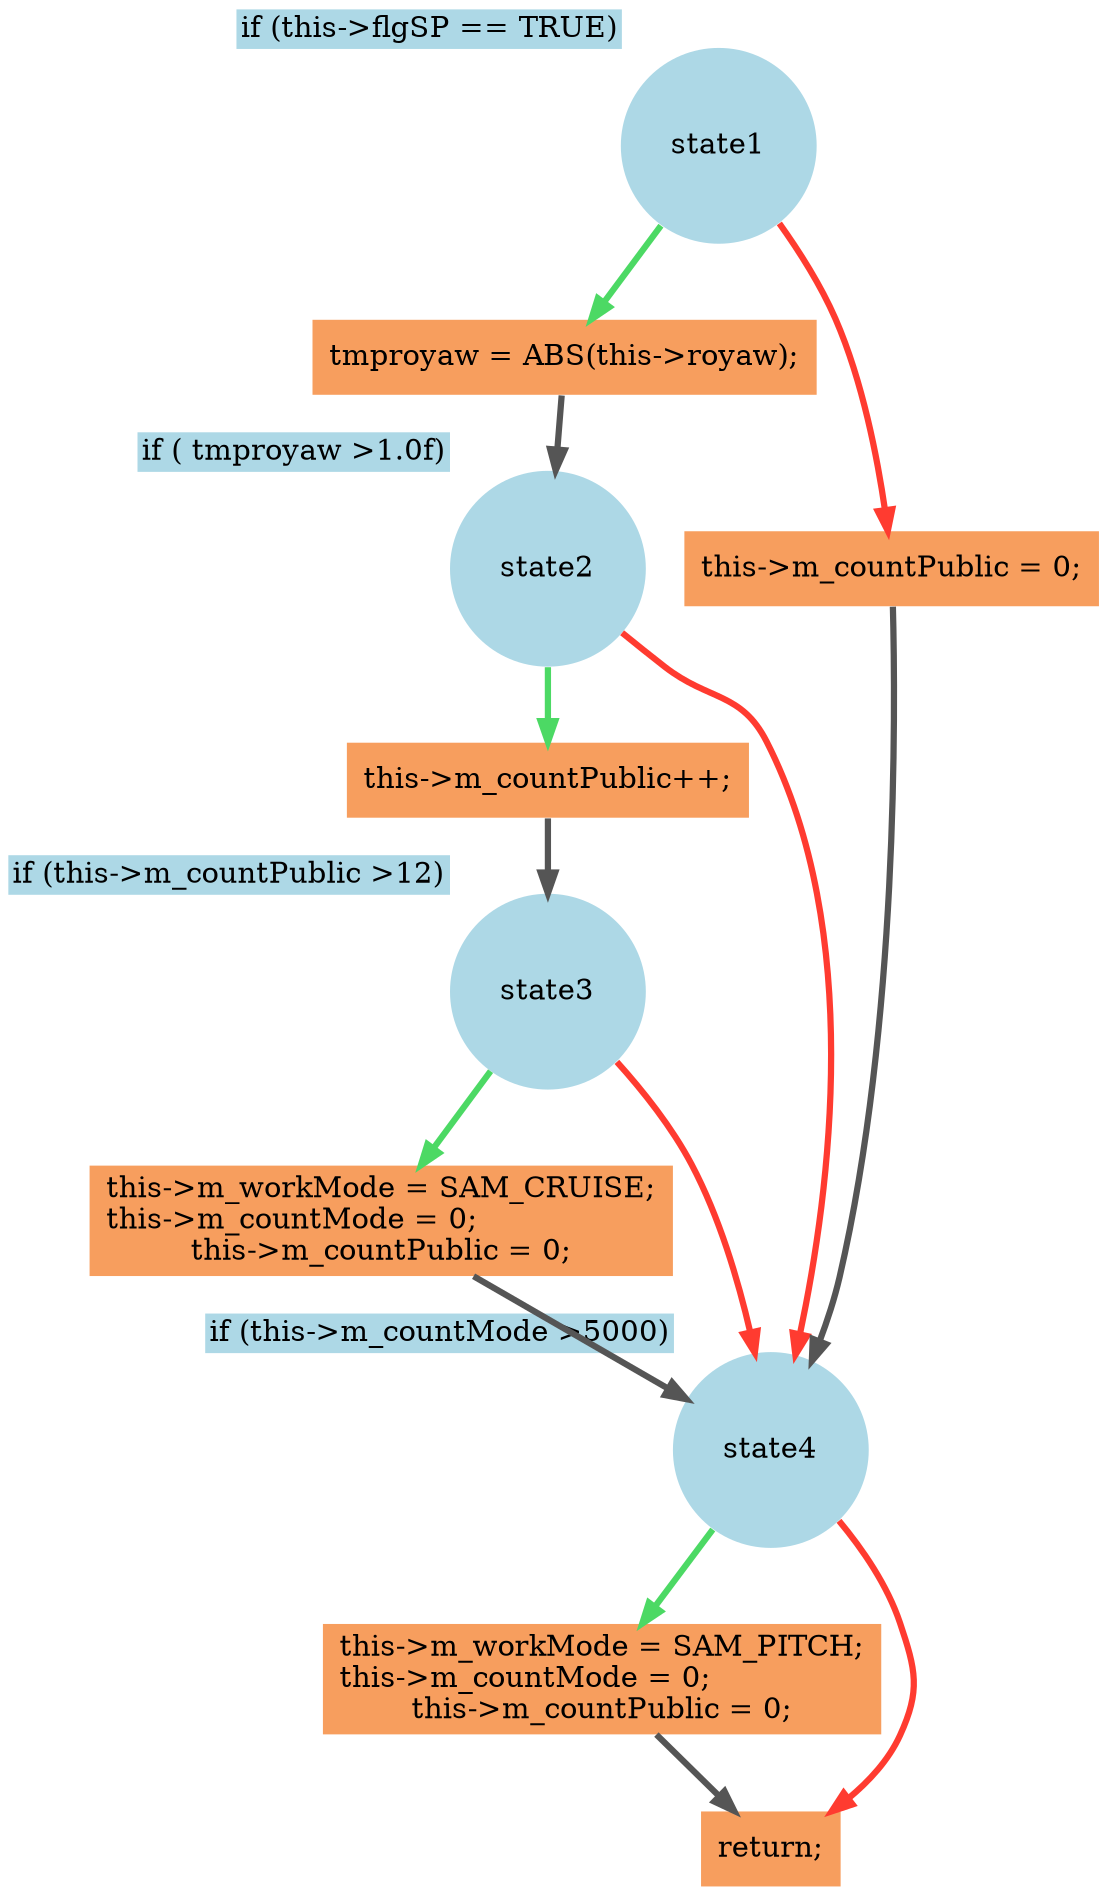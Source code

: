 digraph "FSM for 'SAMSubModeRoll' function" {
Node0x14ec021 [shape=circle, color=transparent, style=filled, fillcolor="#ADD8E6", label=state1, xlabel=<<TABLE BORDER="0" CELLBORDER="0" CELLSPACING="0"><TR><TD BGCOLOR="#ADD8E6" ALIGN="center">if (this-&gt;flgSP == TRUE)</TD></TR></TABLE>>, fixedsize=true, width=1.3, height=1.3];
Node0x14ec3d0 [shape=record, color=transparent, style=filled, fillcolor="#F79e5e", label="{tmproyaw = ABS(this-&gt;royaw);}"];
Node0x14ec3d1 [shape=circle, color=transparent, style=filled, fillcolor="#ADD8E6", label=state2, xlabel=<<TABLE BORDER="0" CELLBORDER="0" CELLSPACING="0"><TR><TD BGCOLOR="#ADD8E6" ALIGN="center">if ( tmproyaw &gt;1.0f)</TD></TR></TABLE>>, fixedsize=true, width=1.3, height=1.3];
Node0x14eca60 [shape=record, color=transparent, style=filled, fillcolor="#F79e5e", label="{this-&gt;m_countPublic++;}"];
Node0x14eca61 [shape=circle, color=transparent, style=filled, fillcolor="#ADD8E6", label=state3, xlabel=<<TABLE BORDER="0" CELLBORDER="0" CELLSPACING="0"><TR><TD BGCOLOR="#ADD8E6" ALIGN="center">if (this-&gt;m_countPublic &gt;12)</TD></TR></TABLE>>, fixedsize=true, width=1.3, height=1.3];
Node0x14ed010 [shape=record, color=transparent, style=filled, fillcolor="#F79e5e", label="{this-&gt;m_workMode = SAM_CRUISE;\lthis-&gt;m_countMode = 0;\lthis-&gt;m_countPublic = 0;}"];
Node0x14ec420 [shape=record, color=transparent, style=filled, fillcolor="#F79e5e", label="{this-&gt;m_countPublic = 0;}"];
Node0x14ed7c1 [shape=circle, color=transparent, style=filled, fillcolor="#ADD8E6", label=state4, xlabel=<<TABLE BORDER="0" CELLBORDER="0" CELLSPACING="0"><TR><TD BGCOLOR="#ADD8E6" ALIGN="center">if (this-&gt;m_countMode &gt;5000)</TD></TR></TABLE>>, fixedsize=true, width=1.3, height=1.3];
Node0x14edd10 [shape=record, color=transparent, style=filled, fillcolor="#F79e5e", label="{this-&gt;m_workMode = SAM_PITCH;\lthis-&gt;m_countMode = 0;\lthis-&gt;m_countPublic = 0;}"];
Node0x14edd60 [shape=record, color=transparent, style=filled, fillcolor="#F79e5e", label="{return;}"];
Node0x14ec3d0 -> Node0x14ec3d1 [penwidth=3, color="#555555"];
Node0x14eca60 -> Node0x14eca61 [penwidth=3, color="#555555"];
Node0x14ed010 -> Node0x14ed7c1 [penwidth=3, color="#555555"];
Node0x14ec420 -> Node0x14ed7c1 [penwidth=3, color="#555555"];
Node0x14edd10 -> Node0x14edd60 [penwidth=3, color="#555555"];
Node0x14ec021 -> Node0x14ec3d0 [color="#4CD964", penwidth=3];
Node0x14ec021 -> Node0x14ec420 [color="#FF3B30", penwidth=3];
Node0x14ec3d1 -> Node0x14eca60 [color="#4CD964", penwidth=3];
Node0x14ec3d1 -> Node0x14ed7c1 [color="#FF3B30", penwidth=3];
Node0x14eca61 -> Node0x14ed010 [color="#4CD964", penwidth=3];
Node0x14eca61 -> Node0x14ed7c1 [color="#FF3B30", penwidth=3];
Node0x14ed7c1 -> Node0x14edd10 [color="#4CD964", penwidth=3];
Node0x14ed7c1 -> Node0x14edd60 [color="#FF3B30", penwidth=3];
}
